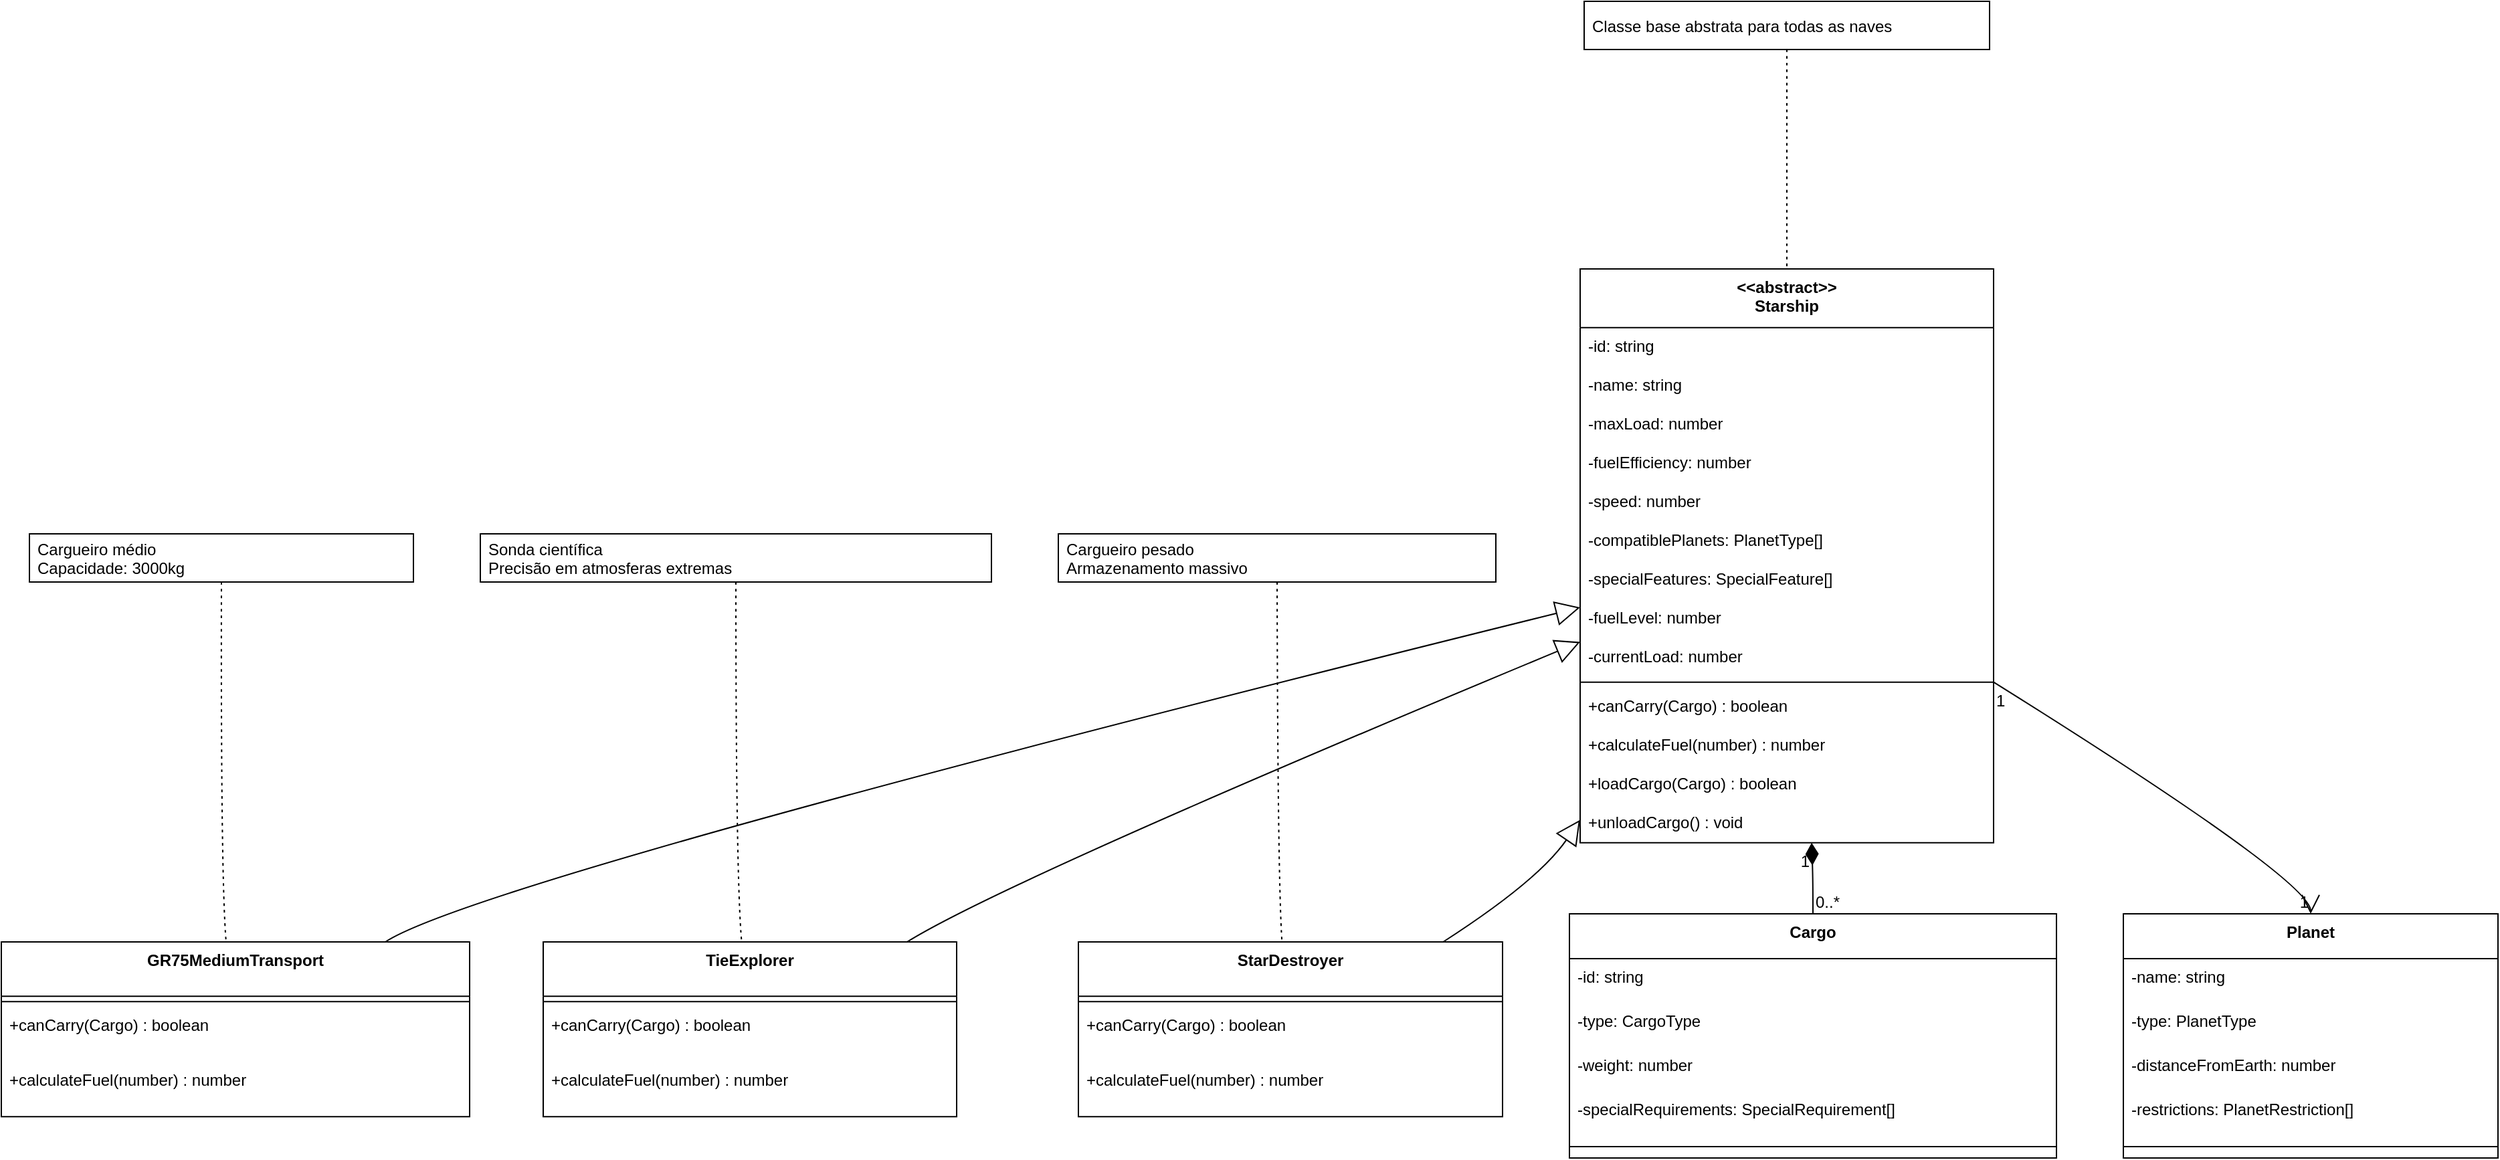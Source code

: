 <mxfile version="27.0.5">
  <diagram id="C5RBs43oDa-KdzZeNtuy" name="Page-1">
    <mxGraphModel dx="872" dy="529" grid="1" gridSize="10" guides="1" tooltips="1" connect="1" arrows="1" fold="1" page="1" pageScale="1" pageWidth="827" pageHeight="1169" math="0" shadow="0">
      <root>
        <mxCell id="WIyWlLk6GJQsqaUBKTNV-0" />
        <mxCell id="WIyWlLk6GJQsqaUBKTNV-1" parent="WIyWlLk6GJQsqaUBKTNV-0" />
        <mxCell id="hCkUnLJPXNUxLB2njtOj-0" value="&lt;&lt;abstract&gt;&gt;&#xa;Starship" style="swimlane;fontStyle=1;align=center;verticalAlign=top;childLayout=stackLayout;horizontal=1;startSize=43.862;horizontalStack=0;resizeParent=1;resizeParentMax=0;resizeLast=0;collapsible=0;marginBottom=0;" parent="WIyWlLk6GJQsqaUBKTNV-1" vertex="1">
          <mxGeometry x="1307" y="834" width="309" height="428.862" as="geometry" />
        </mxCell>
        <mxCell id="hCkUnLJPXNUxLB2njtOj-1" value="-id: string" style="text;strokeColor=none;fillColor=none;align=left;verticalAlign=top;spacingLeft=4;spacingRight=4;overflow=hidden;rotatable=0;points=[[0,0.5],[1,0.5]];portConstraint=eastwest;" parent="hCkUnLJPXNUxLB2njtOj-0" vertex="1">
          <mxGeometry y="43.862" width="309" height="29" as="geometry" />
        </mxCell>
        <mxCell id="hCkUnLJPXNUxLB2njtOj-2" value="-name: string" style="text;strokeColor=none;fillColor=none;align=left;verticalAlign=top;spacingLeft=4;spacingRight=4;overflow=hidden;rotatable=0;points=[[0,0.5],[1,0.5]];portConstraint=eastwest;" parent="hCkUnLJPXNUxLB2njtOj-0" vertex="1">
          <mxGeometry y="72.862" width="309" height="29" as="geometry" />
        </mxCell>
        <mxCell id="hCkUnLJPXNUxLB2njtOj-3" value="-maxLoad: number" style="text;strokeColor=none;fillColor=none;align=left;verticalAlign=top;spacingLeft=4;spacingRight=4;overflow=hidden;rotatable=0;points=[[0,0.5],[1,0.5]];portConstraint=eastwest;" parent="hCkUnLJPXNUxLB2njtOj-0" vertex="1">
          <mxGeometry y="101.862" width="309" height="29" as="geometry" />
        </mxCell>
        <mxCell id="hCkUnLJPXNUxLB2njtOj-4" value="-fuelEfficiency: number" style="text;strokeColor=none;fillColor=none;align=left;verticalAlign=top;spacingLeft=4;spacingRight=4;overflow=hidden;rotatable=0;points=[[0,0.5],[1,0.5]];portConstraint=eastwest;" parent="hCkUnLJPXNUxLB2njtOj-0" vertex="1">
          <mxGeometry y="130.862" width="309" height="29" as="geometry" />
        </mxCell>
        <mxCell id="hCkUnLJPXNUxLB2njtOj-5" value="-speed: number" style="text;strokeColor=none;fillColor=none;align=left;verticalAlign=top;spacingLeft=4;spacingRight=4;overflow=hidden;rotatable=0;points=[[0,0.5],[1,0.5]];portConstraint=eastwest;" parent="hCkUnLJPXNUxLB2njtOj-0" vertex="1">
          <mxGeometry y="159.862" width="309" height="29" as="geometry" />
        </mxCell>
        <mxCell id="hCkUnLJPXNUxLB2njtOj-6" value="-compatiblePlanets: PlanetType[]" style="text;strokeColor=none;fillColor=none;align=left;verticalAlign=top;spacingLeft=4;spacingRight=4;overflow=hidden;rotatable=0;points=[[0,0.5],[1,0.5]];portConstraint=eastwest;" parent="hCkUnLJPXNUxLB2njtOj-0" vertex="1">
          <mxGeometry y="188.862" width="309" height="29" as="geometry" />
        </mxCell>
        <mxCell id="hCkUnLJPXNUxLB2njtOj-7" value="-specialFeatures: SpecialFeature[]" style="text;strokeColor=none;fillColor=none;align=left;verticalAlign=top;spacingLeft=4;spacingRight=4;overflow=hidden;rotatable=0;points=[[0,0.5],[1,0.5]];portConstraint=eastwest;" parent="hCkUnLJPXNUxLB2njtOj-0" vertex="1">
          <mxGeometry y="217.862" width="309" height="29" as="geometry" />
        </mxCell>
        <mxCell id="hCkUnLJPXNUxLB2njtOj-8" value="-fuelLevel: number" style="text;strokeColor=none;fillColor=none;align=left;verticalAlign=top;spacingLeft=4;spacingRight=4;overflow=hidden;rotatable=0;points=[[0,0.5],[1,0.5]];portConstraint=eastwest;" parent="hCkUnLJPXNUxLB2njtOj-0" vertex="1">
          <mxGeometry y="246.862" width="309" height="29" as="geometry" />
        </mxCell>
        <mxCell id="hCkUnLJPXNUxLB2njtOj-9" value="-currentLoad: number" style="text;strokeColor=none;fillColor=none;align=left;verticalAlign=top;spacingLeft=4;spacingRight=4;overflow=hidden;rotatable=0;points=[[0,0.5],[1,0.5]];portConstraint=eastwest;" parent="hCkUnLJPXNUxLB2njtOj-0" vertex="1">
          <mxGeometry y="275.862" width="309" height="29" as="geometry" />
        </mxCell>
        <mxCell id="hCkUnLJPXNUxLB2njtOj-10" style="line;strokeWidth=1;fillColor=none;align=left;verticalAlign=middle;spacingTop=-1;spacingLeft=3;spacingRight=3;rotatable=0;labelPosition=right;points=[];portConstraint=eastwest;strokeColor=inherit;" parent="hCkUnLJPXNUxLB2njtOj-0" vertex="1">
          <mxGeometry y="304.862" width="309" height="8" as="geometry" />
        </mxCell>
        <mxCell id="hCkUnLJPXNUxLB2njtOj-11" value="+canCarry(Cargo) : boolean" style="text;strokeColor=none;fillColor=none;align=left;verticalAlign=top;spacingLeft=4;spacingRight=4;overflow=hidden;rotatable=0;points=[[0,0.5],[1,0.5]];portConstraint=eastwest;" parent="hCkUnLJPXNUxLB2njtOj-0" vertex="1">
          <mxGeometry y="312.862" width="309" height="29" as="geometry" />
        </mxCell>
        <mxCell id="hCkUnLJPXNUxLB2njtOj-12" value="+calculateFuel(number) : number" style="text;strokeColor=none;fillColor=none;align=left;verticalAlign=top;spacingLeft=4;spacingRight=4;overflow=hidden;rotatable=0;points=[[0,0.5],[1,0.5]];portConstraint=eastwest;" parent="hCkUnLJPXNUxLB2njtOj-0" vertex="1">
          <mxGeometry y="341.862" width="309" height="29" as="geometry" />
        </mxCell>
        <mxCell id="hCkUnLJPXNUxLB2njtOj-13" value="+loadCargo(Cargo) : boolean" style="text;strokeColor=none;fillColor=none;align=left;verticalAlign=top;spacingLeft=4;spacingRight=4;overflow=hidden;rotatable=0;points=[[0,0.5],[1,0.5]];portConstraint=eastwest;" parent="hCkUnLJPXNUxLB2njtOj-0" vertex="1">
          <mxGeometry y="370.862" width="309" height="29" as="geometry" />
        </mxCell>
        <mxCell id="hCkUnLJPXNUxLB2njtOj-14" value="+unloadCargo() : void" style="text;strokeColor=none;fillColor=none;align=left;verticalAlign=top;spacingLeft=4;spacingRight=4;overflow=hidden;rotatable=0;points=[[0,0.5],[1,0.5]];portConstraint=eastwest;" parent="hCkUnLJPXNUxLB2njtOj-0" vertex="1">
          <mxGeometry y="399.862" width="309" height="29" as="geometry" />
        </mxCell>
        <mxCell id="hCkUnLJPXNUxLB2njtOj-15" value="GR75MediumTransport" style="swimlane;fontStyle=1;align=center;verticalAlign=top;childLayout=stackLayout;horizontal=1;startSize=40.571;horizontalStack=0;resizeParent=1;resizeParentMax=0;resizeLast=0;collapsible=0;marginBottom=0;" parent="WIyWlLk6GJQsqaUBKTNV-1" vertex="1">
          <mxGeometry x="127" y="1337" width="350" height="130.571" as="geometry" />
        </mxCell>
        <mxCell id="hCkUnLJPXNUxLB2njtOj-16" style="line;strokeWidth=1;fillColor=none;align=left;verticalAlign=middle;spacingTop=-1;spacingLeft=3;spacingRight=3;rotatable=0;labelPosition=right;points=[];portConstraint=eastwest;strokeColor=inherit;" parent="hCkUnLJPXNUxLB2njtOj-15" vertex="1">
          <mxGeometry y="40.571" width="350" height="8" as="geometry" />
        </mxCell>
        <mxCell id="hCkUnLJPXNUxLB2njtOj-17" value="+canCarry(Cargo) : boolean" style="text;strokeColor=none;fillColor=none;align=left;verticalAlign=top;spacingLeft=4;spacingRight=4;overflow=hidden;rotatable=0;points=[[0,0.5],[1,0.5]];portConstraint=eastwest;" parent="hCkUnLJPXNUxLB2njtOj-15" vertex="1">
          <mxGeometry y="48.571" width="350" height="41" as="geometry" />
        </mxCell>
        <mxCell id="hCkUnLJPXNUxLB2njtOj-18" value="+calculateFuel(number) : number" style="text;strokeColor=none;fillColor=none;align=left;verticalAlign=top;spacingLeft=4;spacingRight=4;overflow=hidden;rotatable=0;points=[[0,0.5],[1,0.5]];portConstraint=eastwest;" parent="hCkUnLJPXNUxLB2njtOj-15" vertex="1">
          <mxGeometry y="89.571" width="350" height="41" as="geometry" />
        </mxCell>
        <mxCell id="hCkUnLJPXNUxLB2njtOj-19" value="TieExplorer" style="swimlane;fontStyle=1;align=center;verticalAlign=top;childLayout=stackLayout;horizontal=1;startSize=40.571;horizontalStack=0;resizeParent=1;resizeParentMax=0;resizeLast=0;collapsible=0;marginBottom=0;" parent="WIyWlLk6GJQsqaUBKTNV-1" vertex="1">
          <mxGeometry x="532" y="1337" width="309" height="130.571" as="geometry" />
        </mxCell>
        <mxCell id="hCkUnLJPXNUxLB2njtOj-20" style="line;strokeWidth=1;fillColor=none;align=left;verticalAlign=middle;spacingTop=-1;spacingLeft=3;spacingRight=3;rotatable=0;labelPosition=right;points=[];portConstraint=eastwest;strokeColor=inherit;" parent="hCkUnLJPXNUxLB2njtOj-19" vertex="1">
          <mxGeometry y="40.571" width="309" height="8" as="geometry" />
        </mxCell>
        <mxCell id="hCkUnLJPXNUxLB2njtOj-21" value="+canCarry(Cargo) : boolean" style="text;strokeColor=none;fillColor=none;align=left;verticalAlign=top;spacingLeft=4;spacingRight=4;overflow=hidden;rotatable=0;points=[[0,0.5],[1,0.5]];portConstraint=eastwest;" parent="hCkUnLJPXNUxLB2njtOj-19" vertex="1">
          <mxGeometry y="48.571" width="309" height="41" as="geometry" />
        </mxCell>
        <mxCell id="hCkUnLJPXNUxLB2njtOj-22" value="+calculateFuel(number) : number" style="text;strokeColor=none;fillColor=none;align=left;verticalAlign=top;spacingLeft=4;spacingRight=4;overflow=hidden;rotatable=0;points=[[0,0.5],[1,0.5]];portConstraint=eastwest;" parent="hCkUnLJPXNUxLB2njtOj-19" vertex="1">
          <mxGeometry y="89.571" width="309" height="41" as="geometry" />
        </mxCell>
        <mxCell id="hCkUnLJPXNUxLB2njtOj-23" value="StarDestroyer" style="swimlane;fontStyle=1;align=center;verticalAlign=top;childLayout=stackLayout;horizontal=1;startSize=40.571;horizontalStack=0;resizeParent=1;resizeParentMax=0;resizeLast=0;collapsible=0;marginBottom=0;" parent="WIyWlLk6GJQsqaUBKTNV-1" vertex="1">
          <mxGeometry x="932" y="1337" width="317" height="130.571" as="geometry" />
        </mxCell>
        <mxCell id="hCkUnLJPXNUxLB2njtOj-24" style="line;strokeWidth=1;fillColor=none;align=left;verticalAlign=middle;spacingTop=-1;spacingLeft=3;spacingRight=3;rotatable=0;labelPosition=right;points=[];portConstraint=eastwest;strokeColor=inherit;" parent="hCkUnLJPXNUxLB2njtOj-23" vertex="1">
          <mxGeometry y="40.571" width="317" height="8" as="geometry" />
        </mxCell>
        <mxCell id="hCkUnLJPXNUxLB2njtOj-25" value="+canCarry(Cargo) : boolean" style="text;strokeColor=none;fillColor=none;align=left;verticalAlign=top;spacingLeft=4;spacingRight=4;overflow=hidden;rotatable=0;points=[[0,0.5],[1,0.5]];portConstraint=eastwest;" parent="hCkUnLJPXNUxLB2njtOj-23" vertex="1">
          <mxGeometry y="48.571" width="317" height="41" as="geometry" />
        </mxCell>
        <mxCell id="hCkUnLJPXNUxLB2njtOj-26" value="+calculateFuel(number) : number" style="text;strokeColor=none;fillColor=none;align=left;verticalAlign=top;spacingLeft=4;spacingRight=4;overflow=hidden;rotatable=0;points=[[0,0.5],[1,0.5]];portConstraint=eastwest;" parent="hCkUnLJPXNUxLB2njtOj-23" vertex="1">
          <mxGeometry y="89.571" width="317" height="41" as="geometry" />
        </mxCell>
        <mxCell id="hCkUnLJPXNUxLB2njtOj-27" value="Cargo" style="swimlane;fontStyle=1;align=center;verticalAlign=top;childLayout=stackLayout;horizontal=1;startSize=33.455;horizontalStack=0;resizeParent=1;resizeParentMax=0;resizeLast=0;collapsible=0;marginBottom=0;" parent="WIyWlLk6GJQsqaUBKTNV-1" vertex="1">
          <mxGeometry x="1299" y="1316" width="364" height="182.455" as="geometry" />
        </mxCell>
        <mxCell id="hCkUnLJPXNUxLB2njtOj-28" value="-id: string" style="text;strokeColor=none;fillColor=none;align=left;verticalAlign=top;spacingLeft=4;spacingRight=4;overflow=hidden;rotatable=0;points=[[0,0.5],[1,0.5]];portConstraint=eastwest;" parent="hCkUnLJPXNUxLB2njtOj-27" vertex="1">
          <mxGeometry y="33.455" width="364" height="33" as="geometry" />
        </mxCell>
        <mxCell id="hCkUnLJPXNUxLB2njtOj-29" value="-type: CargoType" style="text;strokeColor=none;fillColor=none;align=left;verticalAlign=top;spacingLeft=4;spacingRight=4;overflow=hidden;rotatable=0;points=[[0,0.5],[1,0.5]];portConstraint=eastwest;" parent="hCkUnLJPXNUxLB2njtOj-27" vertex="1">
          <mxGeometry y="66.455" width="364" height="33" as="geometry" />
        </mxCell>
        <mxCell id="hCkUnLJPXNUxLB2njtOj-30" value="-weight: number" style="text;strokeColor=none;fillColor=none;align=left;verticalAlign=top;spacingLeft=4;spacingRight=4;overflow=hidden;rotatable=0;points=[[0,0.5],[1,0.5]];portConstraint=eastwest;" parent="hCkUnLJPXNUxLB2njtOj-27" vertex="1">
          <mxGeometry y="99.455" width="364" height="33" as="geometry" />
        </mxCell>
        <mxCell id="hCkUnLJPXNUxLB2njtOj-31" value="-specialRequirements: SpecialRequirement[]" style="text;strokeColor=none;fillColor=none;align=left;verticalAlign=top;spacingLeft=4;spacingRight=4;overflow=hidden;rotatable=0;points=[[0,0.5],[1,0.5]];portConstraint=eastwest;" parent="hCkUnLJPXNUxLB2njtOj-27" vertex="1">
          <mxGeometry y="132.455" width="364" height="33" as="geometry" />
        </mxCell>
        <mxCell id="hCkUnLJPXNUxLB2njtOj-32" style="line;strokeWidth=1;fillColor=none;align=left;verticalAlign=middle;spacingTop=-1;spacingLeft=3;spacingRight=3;rotatable=0;labelPosition=right;points=[];portConstraint=eastwest;strokeColor=inherit;" parent="hCkUnLJPXNUxLB2njtOj-27" vertex="1">
          <mxGeometry y="165.455" width="364" height="17" as="geometry" />
        </mxCell>
        <mxCell id="hCkUnLJPXNUxLB2njtOj-33" value="Planet" style="swimlane;fontStyle=1;align=center;verticalAlign=top;childLayout=stackLayout;horizontal=1;startSize=33.455;horizontalStack=0;resizeParent=1;resizeParentMax=0;resizeLast=0;collapsible=0;marginBottom=0;" parent="WIyWlLk6GJQsqaUBKTNV-1" vertex="1">
          <mxGeometry x="1713" y="1316" width="280" height="182.455" as="geometry" />
        </mxCell>
        <mxCell id="hCkUnLJPXNUxLB2njtOj-34" value="-name: string" style="text;strokeColor=none;fillColor=none;align=left;verticalAlign=top;spacingLeft=4;spacingRight=4;overflow=hidden;rotatable=0;points=[[0,0.5],[1,0.5]];portConstraint=eastwest;" parent="hCkUnLJPXNUxLB2njtOj-33" vertex="1">
          <mxGeometry y="33.455" width="280" height="33" as="geometry" />
        </mxCell>
        <mxCell id="hCkUnLJPXNUxLB2njtOj-35" value="-type: PlanetType" style="text;strokeColor=none;fillColor=none;align=left;verticalAlign=top;spacingLeft=4;spacingRight=4;overflow=hidden;rotatable=0;points=[[0,0.5],[1,0.5]];portConstraint=eastwest;" parent="hCkUnLJPXNUxLB2njtOj-33" vertex="1">
          <mxGeometry y="66.455" width="280" height="33" as="geometry" />
        </mxCell>
        <mxCell id="hCkUnLJPXNUxLB2njtOj-36" value="-distanceFromEarth: number" style="text;strokeColor=none;fillColor=none;align=left;verticalAlign=top;spacingLeft=4;spacingRight=4;overflow=hidden;rotatable=0;points=[[0,0.5],[1,0.5]];portConstraint=eastwest;" parent="hCkUnLJPXNUxLB2njtOj-33" vertex="1">
          <mxGeometry y="99.455" width="280" height="33" as="geometry" />
        </mxCell>
        <mxCell id="hCkUnLJPXNUxLB2njtOj-37" value="-restrictions: PlanetRestriction[]" style="text;strokeColor=none;fillColor=none;align=left;verticalAlign=top;spacingLeft=4;spacingRight=4;overflow=hidden;rotatable=0;points=[[0,0.5],[1,0.5]];portConstraint=eastwest;" parent="hCkUnLJPXNUxLB2njtOj-33" vertex="1">
          <mxGeometry y="132.455" width="280" height="33" as="geometry" />
        </mxCell>
        <mxCell id="hCkUnLJPXNUxLB2njtOj-38" style="line;strokeWidth=1;fillColor=none;align=left;verticalAlign=middle;spacingTop=-1;spacingLeft=3;spacingRight=3;rotatable=0;labelPosition=right;points=[];portConstraint=eastwest;strokeColor=inherit;" parent="hCkUnLJPXNUxLB2njtOj-33" vertex="1">
          <mxGeometry y="165.455" width="280" height="17" as="geometry" />
        </mxCell>
        <mxCell id="hCkUnLJPXNUxLB2njtOj-65" value="Classe base abstrata para todas as naves" style="align=left;spacingLeft=4;" parent="WIyWlLk6GJQsqaUBKTNV-1" vertex="1">
          <mxGeometry x="1310" y="634" width="303" height="36" as="geometry" />
        </mxCell>
        <mxCell id="hCkUnLJPXNUxLB2njtOj-66" value="Cargueiro médio&#xa;Capacidade: 3000kg" style="align=left;spacingLeft=4;" parent="WIyWlLk6GJQsqaUBKTNV-1" vertex="1">
          <mxGeometry x="148" y="1032" width="287" height="36" as="geometry" />
        </mxCell>
        <mxCell id="hCkUnLJPXNUxLB2njtOj-67" value="Sonda científica&#xa;Precisão em atmosferas extremas" style="align=left;spacingLeft=4;" parent="WIyWlLk6GJQsqaUBKTNV-1" vertex="1">
          <mxGeometry x="485" y="1032" width="382" height="36" as="geometry" />
        </mxCell>
        <mxCell id="hCkUnLJPXNUxLB2njtOj-68" value="Cargueiro pesado&#xa;Armazenamento massivo" style="align=left;spacingLeft=4;" parent="WIyWlLk6GJQsqaUBKTNV-1" vertex="1">
          <mxGeometry x="917" y="1032" width="327" height="36" as="geometry" />
        </mxCell>
        <mxCell id="hCkUnLJPXNUxLB2njtOj-69" value="" style="curved=1;dashed=1;dashPattern=2 3;startArrow=none;endArrow=none;exitX=0.5;exitY=1;entryX=0.5;entryY=0;rounded=0;" parent="WIyWlLk6GJQsqaUBKTNV-1" source="hCkUnLJPXNUxLB2njtOj-65" target="hCkUnLJPXNUxLB2njtOj-0" edge="1">
          <mxGeometry relative="1" as="geometry">
            <Array as="points" />
          </mxGeometry>
        </mxCell>
        <mxCell id="hCkUnLJPXNUxLB2njtOj-70" value="" style="curved=1;dashed=1;dashPattern=2 3;startArrow=none;endArrow=none;exitX=0.5;exitY=1;entryX=0.48;entryY=0;rounded=0;" parent="WIyWlLk6GJQsqaUBKTNV-1" source="hCkUnLJPXNUxLB2njtOj-66" target="hCkUnLJPXNUxLB2njtOj-15" edge="1">
          <mxGeometry relative="1" as="geometry">
            <Array as="points">
              <mxPoint x="291" y="1291" />
            </Array>
          </mxGeometry>
        </mxCell>
        <mxCell id="hCkUnLJPXNUxLB2njtOj-71" value="" style="curved=1;dashed=1;dashPattern=2 3;startArrow=none;endArrow=none;exitX=0.5;exitY=1;entryX=0.48;entryY=0;rounded=0;" parent="WIyWlLk6GJQsqaUBKTNV-1" source="hCkUnLJPXNUxLB2njtOj-67" target="hCkUnLJPXNUxLB2njtOj-19" edge="1">
          <mxGeometry relative="1" as="geometry">
            <Array as="points">
              <mxPoint x="676" y="1291" />
            </Array>
          </mxGeometry>
        </mxCell>
        <mxCell id="hCkUnLJPXNUxLB2njtOj-72" value="" style="curved=1;dashed=1;dashPattern=2 3;startArrow=none;endArrow=none;exitX=0.5;exitY=1;entryX=0.48;entryY=0;rounded=0;" parent="WIyWlLk6GJQsqaUBKTNV-1" source="hCkUnLJPXNUxLB2njtOj-68" target="hCkUnLJPXNUxLB2njtOj-23" edge="1">
          <mxGeometry relative="1" as="geometry">
            <Array as="points">
              <mxPoint x="1081" y="1291" />
            </Array>
          </mxGeometry>
        </mxCell>
        <mxCell id="hCkUnLJPXNUxLB2njtOj-73" value="" style="curved=1;startArrow=block;startSize=16;startFill=0;endArrow=none;exitX=0;exitY=0.59;entryX=0.82;entryY=0;rounded=0;" parent="WIyWlLk6GJQsqaUBKTNV-1" source="hCkUnLJPXNUxLB2njtOj-0" target="hCkUnLJPXNUxLB2njtOj-15" edge="1">
          <mxGeometry relative="1" as="geometry">
            <Array as="points">
              <mxPoint x="484" y="1291" />
            </Array>
          </mxGeometry>
        </mxCell>
        <mxCell id="hCkUnLJPXNUxLB2njtOj-74" value="" style="curved=1;startArrow=block;startSize=16;startFill=0;endArrow=none;exitX=0;exitY=0.65;entryX=0.88;entryY=0;rounded=0;" parent="WIyWlLk6GJQsqaUBKTNV-1" source="hCkUnLJPXNUxLB2njtOj-0" target="hCkUnLJPXNUxLB2njtOj-19" edge="1">
          <mxGeometry relative="1" as="geometry">
            <Array as="points">
              <mxPoint x="878" y="1291" />
            </Array>
          </mxGeometry>
        </mxCell>
        <mxCell id="hCkUnLJPXNUxLB2njtOj-75" value="" style="curved=1;startArrow=block;startSize=16;startFill=0;endArrow=none;exitX=0;exitY=0.96;entryX=0.86;entryY=0;rounded=0;" parent="WIyWlLk6GJQsqaUBKTNV-1" source="hCkUnLJPXNUxLB2njtOj-0" target="hCkUnLJPXNUxLB2njtOj-23" edge="1">
          <mxGeometry relative="1" as="geometry">
            <Array as="points">
              <mxPoint x="1276" y="1291" />
            </Array>
          </mxGeometry>
        </mxCell>
        <mxCell id="hCkUnLJPXNUxLB2njtOj-76" value="" style="curved=1;startArrow=diamondThin;startSize=14;startFill=1;endArrow=none;exitX=0.56;exitY=1;entryX=0.5;entryY=0;rounded=0;" parent="WIyWlLk6GJQsqaUBKTNV-1" source="hCkUnLJPXNUxLB2njtOj-0" target="hCkUnLJPXNUxLB2njtOj-27" edge="1">
          <mxGeometry relative="1" as="geometry">
            <Array as="points">
              <mxPoint x="1481" y="1291" />
            </Array>
          </mxGeometry>
        </mxCell>
        <mxCell id="hCkUnLJPXNUxLB2njtOj-77" value="1" style="edgeLabel;resizable=0;labelBackgroundColor=none;fontSize=12;align=right;verticalAlign=top;" parent="hCkUnLJPXNUxLB2njtOj-76" vertex="1">
          <mxGeometry x="-1" relative="1" as="geometry" />
        </mxCell>
        <mxCell id="hCkUnLJPXNUxLB2njtOj-78" value="0..*" style="edgeLabel;resizable=0;labelBackgroundColor=none;fontSize=12;align=left;verticalAlign=bottom;" parent="hCkUnLJPXNUxLB2njtOj-76" vertex="1">
          <mxGeometry x="1" relative="1" as="geometry" />
        </mxCell>
        <mxCell id="hCkUnLJPXNUxLB2njtOj-79" value="" style="curved=1;startArrow=none;endArrow=open;endSize=12;exitX=1;exitY=0.72;entryX=0.5;entryY=0;rounded=0;" parent="WIyWlLk6GJQsqaUBKTNV-1" source="hCkUnLJPXNUxLB2njtOj-0" target="hCkUnLJPXNUxLB2njtOj-33" edge="1">
          <mxGeometry relative="1" as="geometry">
            <Array as="points">
              <mxPoint x="1853" y="1291" />
            </Array>
          </mxGeometry>
        </mxCell>
        <mxCell id="hCkUnLJPXNUxLB2njtOj-80" value="1" style="edgeLabel;resizable=0;labelBackgroundColor=none;fontSize=12;align=left;verticalAlign=top;" parent="hCkUnLJPXNUxLB2njtOj-79" vertex="1">
          <mxGeometry x="-1" relative="1" as="geometry" />
        </mxCell>
        <mxCell id="hCkUnLJPXNUxLB2njtOj-81" value="1" style="edgeLabel;resizable=0;labelBackgroundColor=none;fontSize=12;align=right;verticalAlign=bottom;" parent="hCkUnLJPXNUxLB2njtOj-79" vertex="1">
          <mxGeometry x="1" relative="1" as="geometry" />
        </mxCell>
      </root>
    </mxGraphModel>
  </diagram>
</mxfile>
